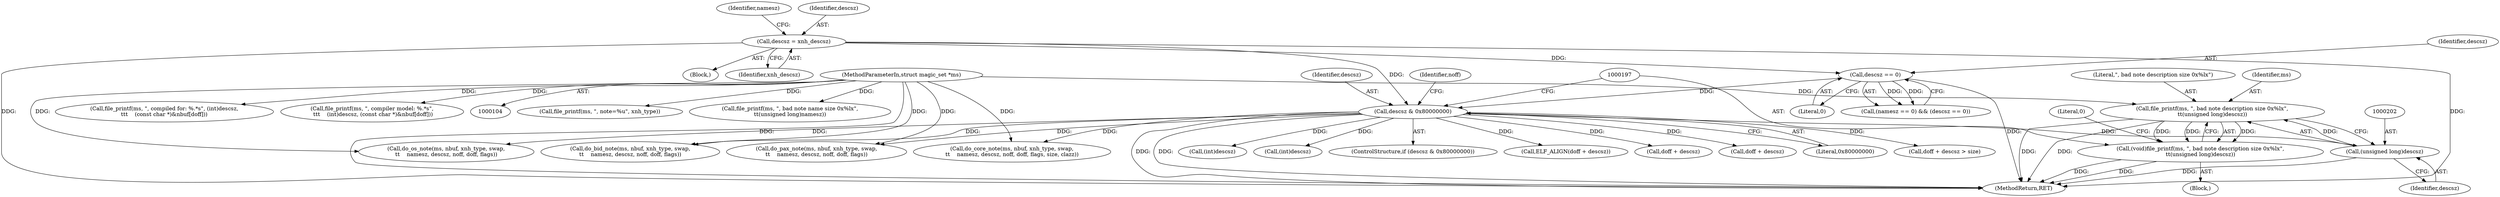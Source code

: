 digraph "0_file_65437cee25199dbd385fb35901bc0011e164276c@pointer" {
"1000198" [label="(Call,file_printf(ms, \", bad note description size 0x%lx\",\n\t\t(unsigned long)descsz))"];
"1000105" [label="(MethodParameterIn,struct magic_set *ms)"];
"1000201" [label="(Call,(unsigned long)descsz)"];
"1000192" [label="(Call,descsz & 0x80000000)"];
"1000165" [label="(Call,descsz == 0)"];
"1000157" [label="(Call,descsz = xnh_descsz)"];
"1000196" [label="(Call,(void)file_printf(ms, \", bad note description size 0x%lx\",\n\t\t(unsigned long)descsz))"];
"1000166" [label="(Identifier,descsz)"];
"1000416" [label="(Call,file_printf(ms, \", note=%u\", xnh_type))"];
"1000203" [label="(Identifier,descsz)"];
"1000161" [label="(Call,(namesz == 0) && (descsz == 0))"];
"1000163" [label="(Identifier,namesz)"];
"1000105" [label="(MethodParameterIn,struct magic_set *ms)"];
"1000158" [label="(Identifier,descsz)"];
"1000192" [label="(Call,descsz & 0x80000000)"];
"1000227" [label="(Call,doff + descsz)"];
"1000232" [label="(Call,doff + descsz)"];
"1000201" [label="(Call,(unsigned long)descsz)"];
"1000207" [label="(Identifier,noff)"];
"1000196" [label="(Call,(void)file_printf(ms, \", bad note description size 0x%lx\",\n\t\t(unsigned long)descsz))"];
"1000183" [label="(Call,file_printf(ms, \", bad note name size 0x%lx\",\n\t\t(unsigned long)namesz))"];
"1000200" [label="(Literal,\", bad note description size 0x%lx\")"];
"1000253" [label="(Call,do_os_note(ms, nbuf, xnh_type, swap,\n\t\t    namesz, descsz, noff, doff, flags))"];
"1000194" [label="(Literal,0x80000000)"];
"1000114" [label="(Block,)"];
"1000193" [label="(Identifier,descsz)"];
"1000205" [label="(Literal,0)"];
"1000199" [label="(Identifier,ms)"];
"1000195" [label="(Block,)"];
"1000165" [label="(Call,descsz == 0)"];
"1000231" [label="(Call,doff + descsz > size)"];
"1000159" [label="(Identifier,xnh_descsz)"];
"1000295" [label="(Call,do_pax_note(ms, nbuf, xnh_type, swap,\n\t\t    namesz, descsz, noff, doff, flags))"];
"1000316" [label="(Call,do_core_note(ms, nbuf, xnh_type, swap,\n\t\t    namesz, descsz, noff, doff, flags, size, clazz))"];
"1000274" [label="(Call,do_bid_note(ms, nbuf, xnh_type, swap,\n\t\t    namesz, descsz, noff, doff, flags))"];
"1000429" [label="(MethodReturn,RET)"];
"1000157" [label="(Call,descsz = xnh_descsz)"];
"1000167" [label="(Literal,0)"];
"1000392" [label="(Call,(int)descsz)"];
"1000365" [label="(Call,(int)descsz)"];
"1000198" [label="(Call,file_printf(ms, \", bad note description size 0x%lx\",\n\t\t(unsigned long)descsz))"];
"1000362" [label="(Call,file_printf(ms, \", compiled for: %.*s\", (int)descsz,\n\t\t\t    (const char *)&nbuf[doff]))"];
"1000191" [label="(ControlStructure,if (descsz & 0x80000000))"];
"1000226" [label="(Call,ELF_ALIGN(doff + descsz))"];
"1000389" [label="(Call,file_printf(ms, \", compiler model: %.*s\",\n \t\t\t    (int)descsz, (const char *)&nbuf[doff]))"];
"1000198" -> "1000196"  [label="AST: "];
"1000198" -> "1000201"  [label="CFG: "];
"1000199" -> "1000198"  [label="AST: "];
"1000200" -> "1000198"  [label="AST: "];
"1000201" -> "1000198"  [label="AST: "];
"1000196" -> "1000198"  [label="CFG: "];
"1000198" -> "1000429"  [label="DDG: "];
"1000198" -> "1000429"  [label="DDG: "];
"1000198" -> "1000196"  [label="DDG: "];
"1000198" -> "1000196"  [label="DDG: "];
"1000198" -> "1000196"  [label="DDG: "];
"1000105" -> "1000198"  [label="DDG: "];
"1000201" -> "1000198"  [label="DDG: "];
"1000105" -> "1000104"  [label="AST: "];
"1000105" -> "1000429"  [label="DDG: "];
"1000105" -> "1000183"  [label="DDG: "];
"1000105" -> "1000253"  [label="DDG: "];
"1000105" -> "1000274"  [label="DDG: "];
"1000105" -> "1000295"  [label="DDG: "];
"1000105" -> "1000316"  [label="DDG: "];
"1000105" -> "1000362"  [label="DDG: "];
"1000105" -> "1000389"  [label="DDG: "];
"1000105" -> "1000416"  [label="DDG: "];
"1000201" -> "1000203"  [label="CFG: "];
"1000202" -> "1000201"  [label="AST: "];
"1000203" -> "1000201"  [label="AST: "];
"1000201" -> "1000429"  [label="DDG: "];
"1000192" -> "1000201"  [label="DDG: "];
"1000192" -> "1000191"  [label="AST: "];
"1000192" -> "1000194"  [label="CFG: "];
"1000193" -> "1000192"  [label="AST: "];
"1000194" -> "1000192"  [label="AST: "];
"1000197" -> "1000192"  [label="CFG: "];
"1000207" -> "1000192"  [label="CFG: "];
"1000192" -> "1000429"  [label="DDG: "];
"1000192" -> "1000429"  [label="DDG: "];
"1000165" -> "1000192"  [label="DDG: "];
"1000157" -> "1000192"  [label="DDG: "];
"1000192" -> "1000226"  [label="DDG: "];
"1000192" -> "1000227"  [label="DDG: "];
"1000192" -> "1000231"  [label="DDG: "];
"1000192" -> "1000232"  [label="DDG: "];
"1000192" -> "1000253"  [label="DDG: "];
"1000192" -> "1000274"  [label="DDG: "];
"1000192" -> "1000295"  [label="DDG: "];
"1000192" -> "1000316"  [label="DDG: "];
"1000192" -> "1000365"  [label="DDG: "];
"1000192" -> "1000392"  [label="DDG: "];
"1000165" -> "1000161"  [label="AST: "];
"1000165" -> "1000167"  [label="CFG: "];
"1000166" -> "1000165"  [label="AST: "];
"1000167" -> "1000165"  [label="AST: "];
"1000161" -> "1000165"  [label="CFG: "];
"1000165" -> "1000429"  [label="DDG: "];
"1000165" -> "1000161"  [label="DDG: "];
"1000165" -> "1000161"  [label="DDG: "];
"1000157" -> "1000165"  [label="DDG: "];
"1000157" -> "1000114"  [label="AST: "];
"1000157" -> "1000159"  [label="CFG: "];
"1000158" -> "1000157"  [label="AST: "];
"1000159" -> "1000157"  [label="AST: "];
"1000163" -> "1000157"  [label="CFG: "];
"1000157" -> "1000429"  [label="DDG: "];
"1000157" -> "1000429"  [label="DDG: "];
"1000196" -> "1000195"  [label="AST: "];
"1000197" -> "1000196"  [label="AST: "];
"1000205" -> "1000196"  [label="CFG: "];
"1000196" -> "1000429"  [label="DDG: "];
"1000196" -> "1000429"  [label="DDG: "];
}
